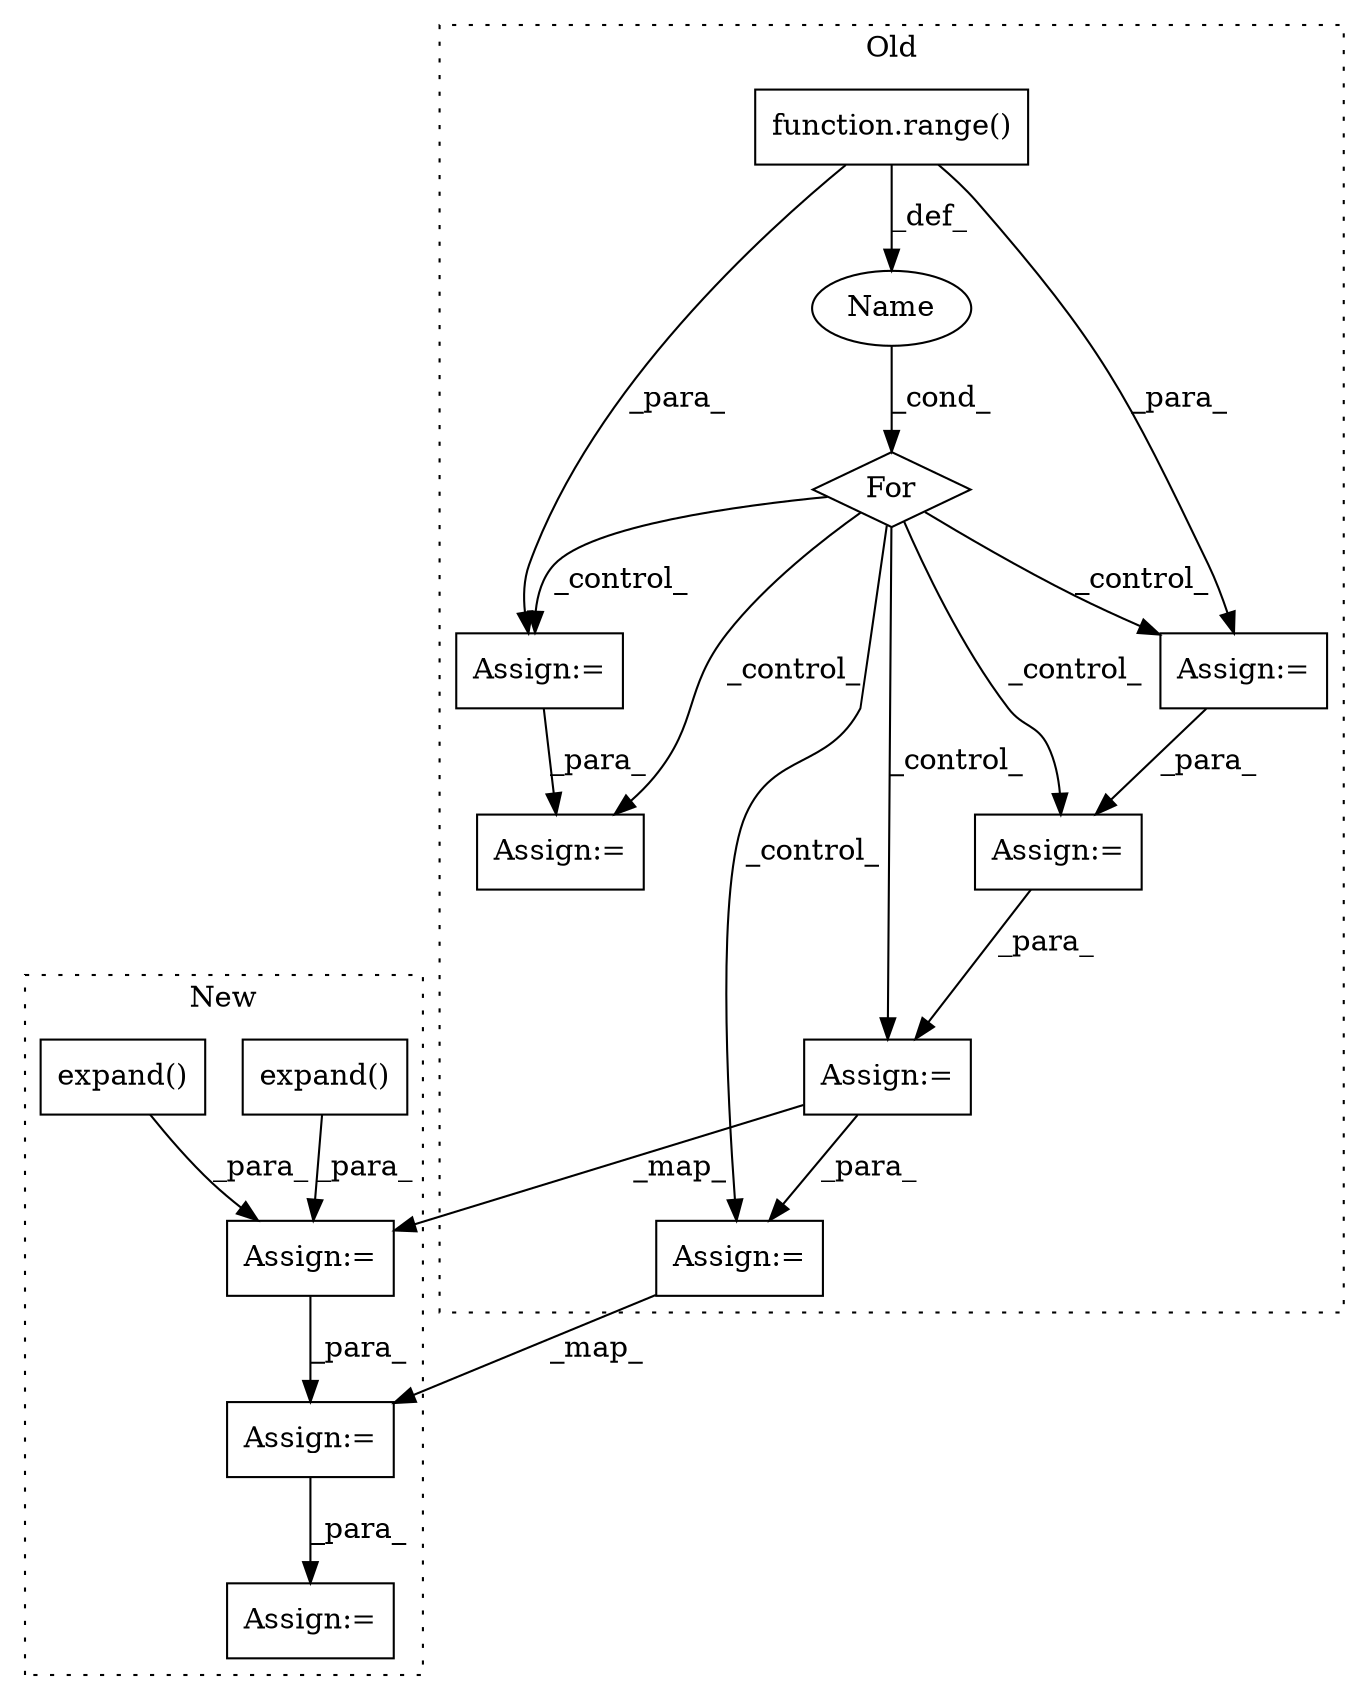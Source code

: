 digraph G {
subgraph cluster0 {
1 [label="For" a="107" s="878,904" l="4,15" shape="diamond"];
3 [label="function.range()" a="75" s="887,903" l="6,1" shape="box"];
4 [label="Assign:=" a="68" s="1431" l="3" shape="box"];
6 [label="Name" a="87" s="882" l="1" shape="ellipse"];
8 [label="Assign:=" a="68" s="1206" l="3" shape="box"];
11 [label="Assign:=" a="68" s="928" l="3" shape="box"];
12 [label="Assign:=" a="68" s="1095" l="3" shape="box"];
13 [label="Assign:=" a="68" s="1048" l="3" shape="box"];
14 [label="Assign:=" a="68" s="1003" l="3" shape="box"];
label = "Old";
style="dotted";
}
subgraph cluster1 {
2 [label="expand()" a="75" s="552,570" l="14,1" shape="box"];
5 [label="Assign:=" a="68" s="1386" l="3" shape="box"];
7 [label="Assign:=" a="68" s="1177" l="3" shape="box"];
9 [label="expand()" a="75" s="579,597" l="14,1" shape="box"];
10 [label="Assign:=" a="68" s="1470" l="3" shape="box"];
label = "New";
style="dotted";
}
1 -> 13 [label="_control_"];
1 -> 4 [label="_control_"];
1 -> 14 [label="_control_"];
1 -> 8 [label="_control_"];
1 -> 12 [label="_control_"];
1 -> 11 [label="_control_"];
2 -> 7 [label="_para_"];
3 -> 14 [label="_para_"];
3 -> 11 [label="_para_"];
3 -> 6 [label="_def_"];
4 -> 5 [label="_map_"];
5 -> 10 [label="_para_"];
6 -> 1 [label="_cond_"];
7 -> 5 [label="_para_"];
8 -> 4 [label="_para_"];
8 -> 7 [label="_map_"];
9 -> 7 [label="_para_"];
11 -> 13 [label="_para_"];
12 -> 8 [label="_para_"];
14 -> 12 [label="_para_"];
}